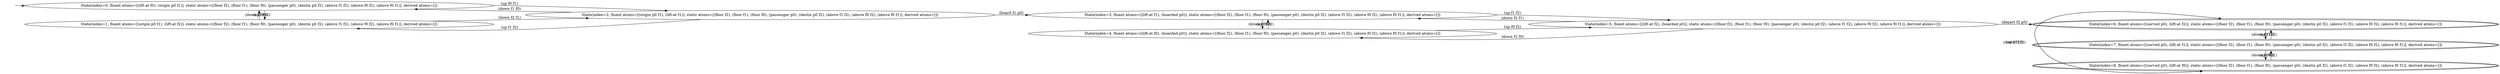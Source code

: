 digraph {
rankdir="LR"
s0[label="State(index=0, fluent atoms=[(lift-at f0), (origin p0 f1)], static atoms=[(floor f2), (floor f1), (floor f0), (passenger p0), (destin p0 f2), (above f1 f2), (above f0 f2), (above f0 f1)], derived atoms=[])"]
s1[label="State(index=1, fluent atoms=[(origin p0 f1), (lift-at f2)], static atoms=[(floor f2), (floor f1), (floor f0), (passenger p0), (destin p0 f2), (above f1 f2), (above f0 f2), (above f0 f1)], derived atoms=[])"]
s2[label="State(index=2, fluent atoms=[(origin p0 f1), (lift-at f1)], static atoms=[(floor f2), (floor f1), (floor f0), (passenger p0), (destin p0 f2), (above f1 f2), (above f0 f2), (above f0 f1)], derived atoms=[])"]
s3[label="State(index=3, fluent atoms=[(lift-at f1), (boarded p0)], static atoms=[(floor f2), (floor f1), (floor f0), (passenger p0), (destin p0 f2), (above f1 f2), (above f0 f2), (above f0 f1)], derived atoms=[])"]
s4[label="State(index=4, fluent atoms=[(lift-at f0), (boarded p0)], static atoms=[(floor f2), (floor f1), (floor f0), (passenger p0), (destin p0 f2), (above f1 f2), (above f0 f2), (above f0 f1)], derived atoms=[])"]
s5[label="State(index=5, fluent atoms=[(lift-at f2), (boarded p0)], static atoms=[(floor f2), (floor f1), (floor f0), (passenger p0), (destin p0 f2), (above f1 f2), (above f0 f2), (above f0 f1)], derived atoms=[])"]
s6[peripheries=2,label="State(index=6, fluent atoms=[(served p0), (lift-at f2)], static atoms=[(floor f2), (floor f1), (floor f0), (passenger p0), (destin p0 f2), (above f1 f2), (above f0 f2), (above f0 f1)], derived atoms=[])"]
s7[peripheries=2,label="State(index=7, fluent atoms=[(served p0), (lift-at f1)], static atoms=[(floor f2), (floor f1), (floor f0), (passenger p0), (destin p0 f2), (above f1 f2), (above f0 f2), (above f0 f1)], derived atoms=[])"]
s8[peripheries=2,label="State(index=8, fluent atoms=[(served p0), (lift-at f0)], static atoms=[(floor f2), (floor f1), (floor f0), (passenger p0), (destin p0 f2), (above f1 f2), (above f0 f2), (above f0 f1)], derived atoms=[])"]
Dangling [ label = "", style = invis ]
{ rank = same; Dangling }
Dangling -> s0
{ rank = same; s0,s1}
{ rank = same; s2}
{ rank = same; s3,s4}
{ rank = same; s5}
{ rank = same; s6,s7,s8}
s0->s1 [label="(up f0 f2)"]
s0->s2 [label="(up f0 f1)"]
s2->s0 [label="(down f1 f0)"]
s2->s1 [label="(up f1 f2)"]
s2->s3 [label="(board f1 p0)"]
s3->s4 [label="(down f1 f0)"]
s3->s5 [label="(up f1 f2)"]
s5->s3 [label="(down f2 f1)"]
s5->s4 [label="(down f2 f0)"]
s5->s6 [label="(depart f2 p0)"]
s6->s7 [label="(down f2 f1)"]
s6->s8 [label="(down f2 f0)"]
s8->s6 [label="(up f0 f2)"]
s8->s7 [label="(up f0 f1)"]
s7->s8 [label="(down f1 f0)"]
s7->s6 [label="(up f1 f2)"]
s4->s5 [label="(up f0 f2)"]
s4->s3 [label="(up f0 f1)"]
s1->s2 [label="(down f2 f1)"]
s1->s0 [label="(down f2 f0)"]
}
